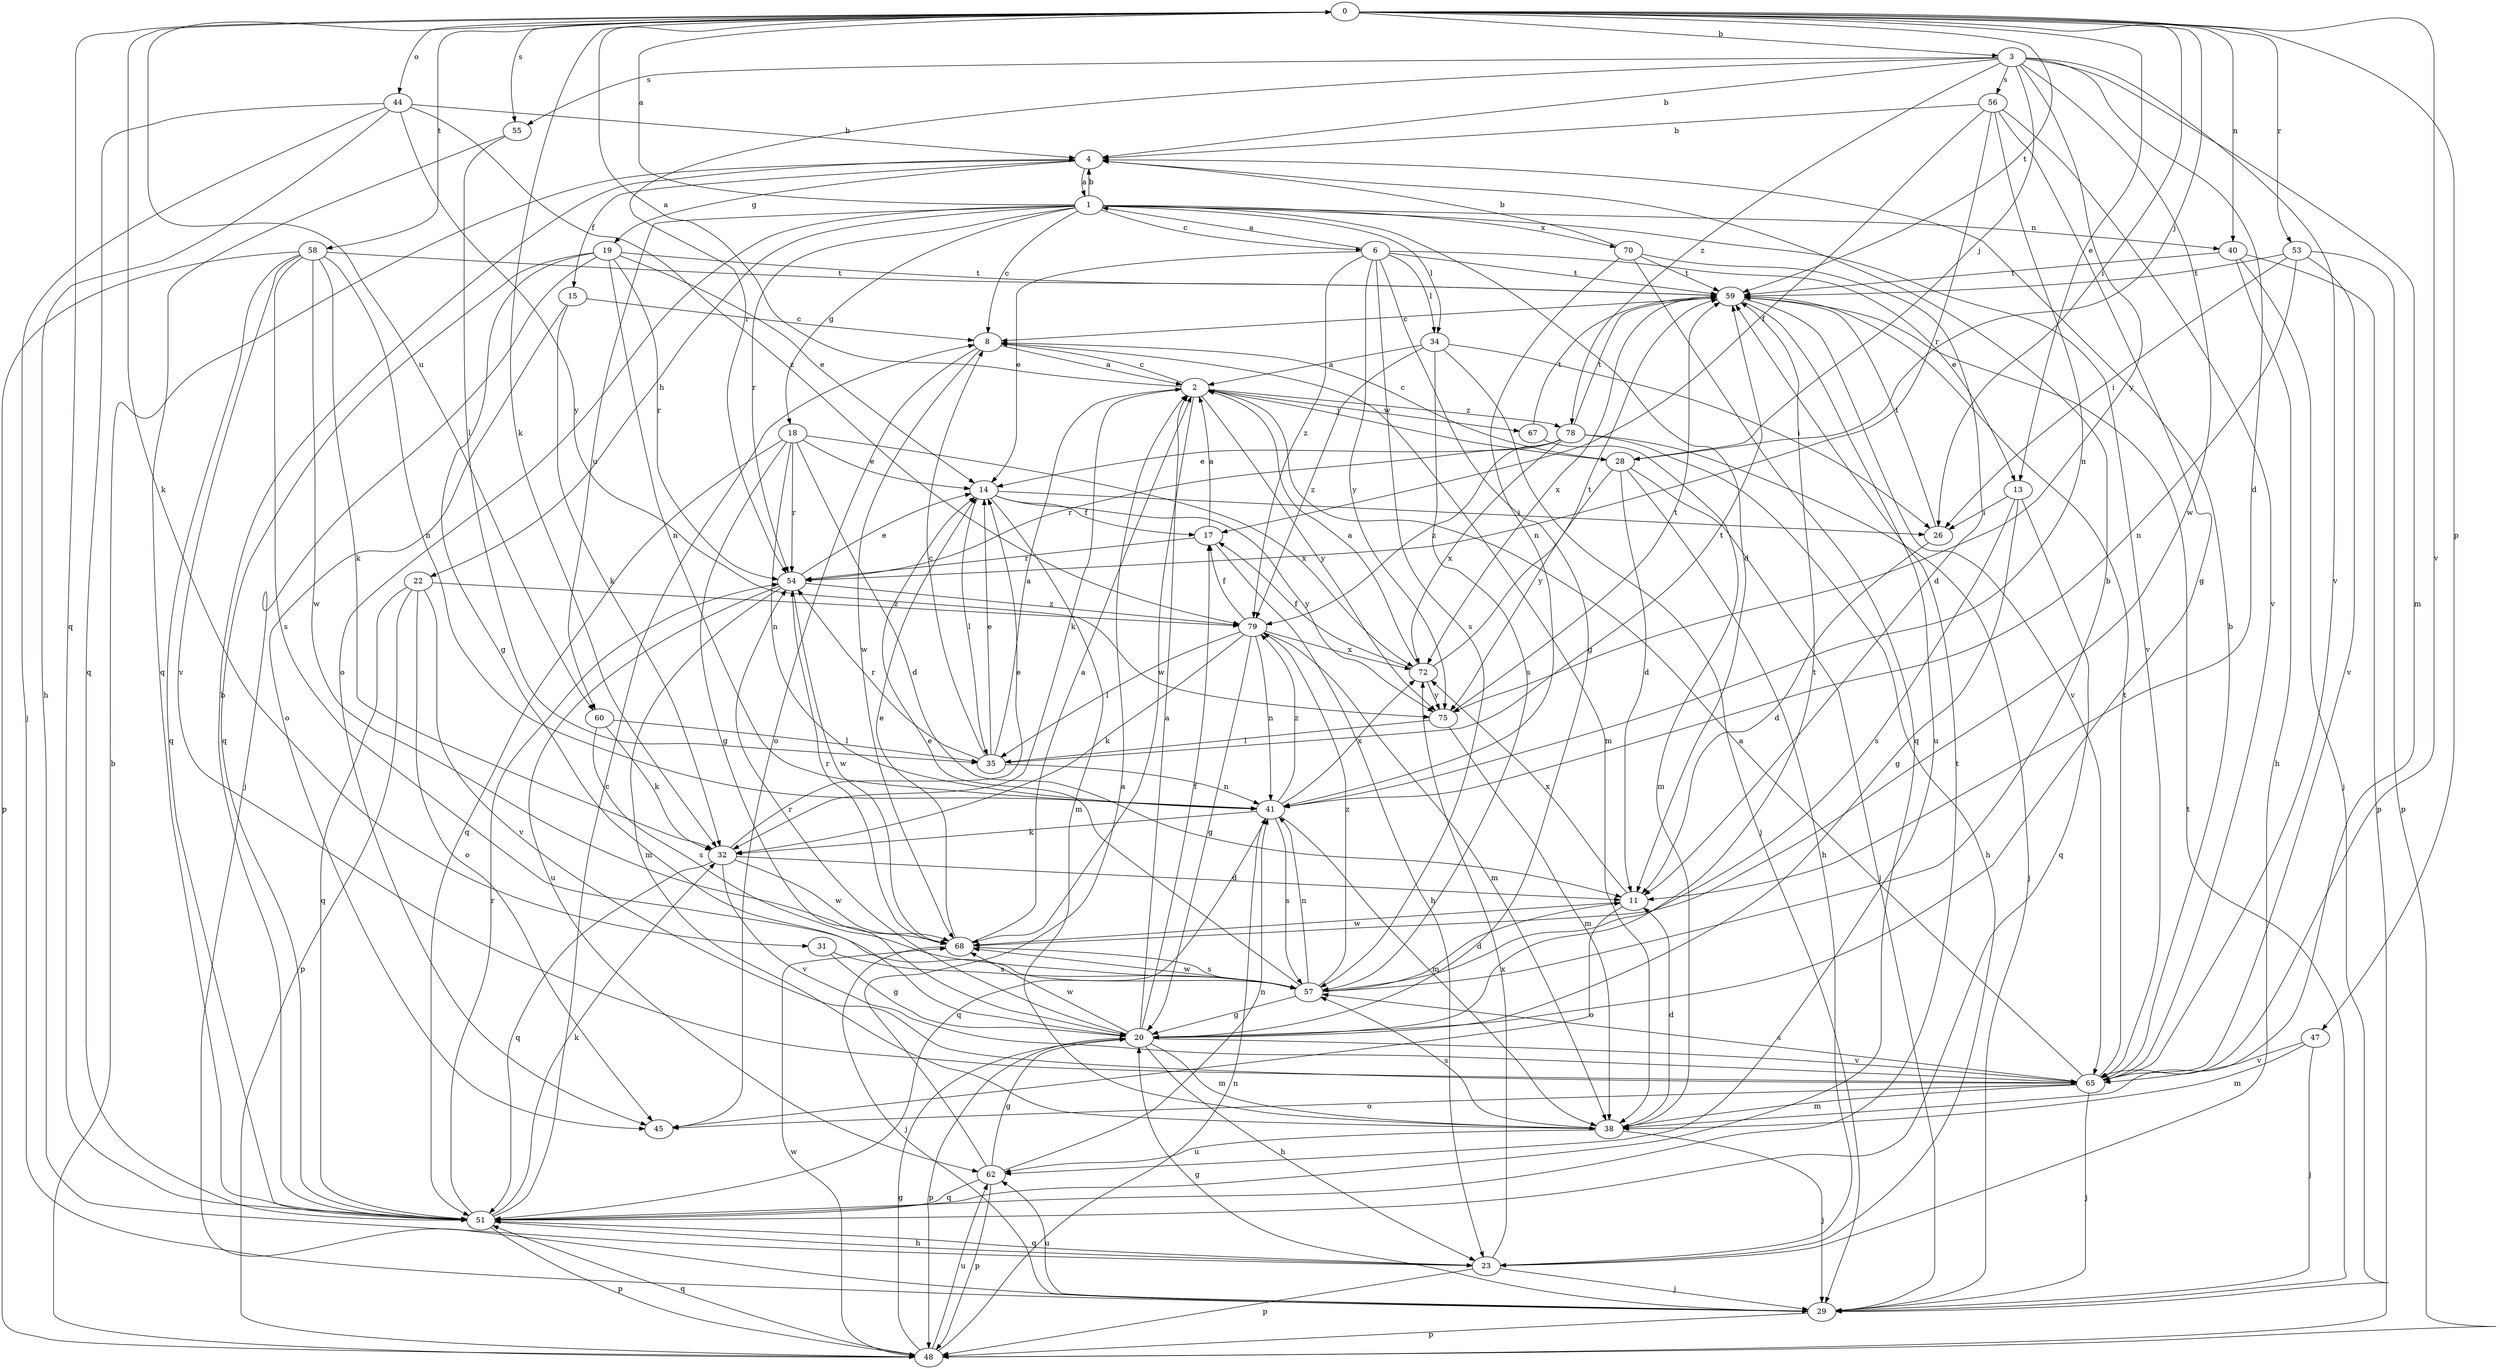 strict digraph  {
0;
1;
2;
3;
4;
6;
8;
11;
13;
14;
15;
17;
18;
19;
20;
22;
23;
26;
28;
29;
31;
32;
34;
35;
38;
40;
41;
44;
45;
47;
48;
51;
53;
54;
55;
56;
57;
58;
59;
60;
62;
65;
67;
68;
70;
72;
75;
78;
79;
0 -> 3  [label=b];
0 -> 13  [label=e];
0 -> 26  [label=i];
0 -> 28  [label=j];
0 -> 31  [label=k];
0 -> 32  [label=k];
0 -> 40  [label=n];
0 -> 44  [label=o];
0 -> 47  [label=p];
0 -> 51  [label=q];
0 -> 53  [label=r];
0 -> 55  [label=s];
0 -> 58  [label=t];
0 -> 59  [label=t];
0 -> 60  [label=u];
0 -> 65  [label=v];
1 -> 0  [label=a];
1 -> 4  [label=b];
1 -> 6  [label=c];
1 -> 8  [label=c];
1 -> 11  [label=d];
1 -> 18  [label=g];
1 -> 22  [label=h];
1 -> 34  [label=l];
1 -> 40  [label=n];
1 -> 45  [label=o];
1 -> 54  [label=r];
1 -> 60  [label=u];
1 -> 65  [label=v];
1 -> 70  [label=x];
2 -> 0  [label=a];
2 -> 8  [label=c];
2 -> 28  [label=j];
2 -> 32  [label=k];
2 -> 67  [label=w];
2 -> 68  [label=w];
2 -> 75  [label=y];
2 -> 78  [label=z];
3 -> 4  [label=b];
3 -> 11  [label=d];
3 -> 28  [label=j];
3 -> 38  [label=m];
3 -> 54  [label=r];
3 -> 55  [label=s];
3 -> 56  [label=s];
3 -> 65  [label=v];
3 -> 68  [label=w];
3 -> 75  [label=y];
3 -> 78  [label=z];
4 -> 1  [label=a];
4 -> 15  [label=f];
4 -> 19  [label=g];
6 -> 1  [label=a];
6 -> 13  [label=e];
6 -> 14  [label=e];
6 -> 20  [label=g];
6 -> 34  [label=l];
6 -> 57  [label=s];
6 -> 59  [label=t];
6 -> 75  [label=y];
6 -> 79  [label=z];
8 -> 2  [label=a];
8 -> 38  [label=m];
8 -> 45  [label=o];
8 -> 68  [label=w];
11 -> 45  [label=o];
11 -> 68  [label=w];
11 -> 72  [label=x];
13 -> 20  [label=g];
13 -> 26  [label=i];
13 -> 51  [label=q];
13 -> 57  [label=s];
14 -> 17  [label=f];
14 -> 26  [label=i];
14 -> 35  [label=l];
14 -> 38  [label=m];
14 -> 75  [label=y];
15 -> 8  [label=c];
15 -> 32  [label=k];
15 -> 45  [label=o];
17 -> 2  [label=a];
17 -> 23  [label=h];
17 -> 54  [label=r];
18 -> 11  [label=d];
18 -> 14  [label=e];
18 -> 20  [label=g];
18 -> 41  [label=n];
18 -> 51  [label=q];
18 -> 54  [label=r];
18 -> 72  [label=x];
19 -> 14  [label=e];
19 -> 20  [label=g];
19 -> 29  [label=j];
19 -> 41  [label=n];
19 -> 51  [label=q];
19 -> 54  [label=r];
19 -> 59  [label=t];
20 -> 2  [label=a];
20 -> 17  [label=f];
20 -> 23  [label=h];
20 -> 38  [label=m];
20 -> 48  [label=p];
20 -> 54  [label=r];
20 -> 59  [label=t];
20 -> 65  [label=v];
20 -> 68  [label=w];
22 -> 45  [label=o];
22 -> 48  [label=p];
22 -> 51  [label=q];
22 -> 65  [label=v];
22 -> 79  [label=z];
23 -> 29  [label=j];
23 -> 48  [label=p];
23 -> 51  [label=q];
23 -> 72  [label=x];
26 -> 11  [label=d];
26 -> 59  [label=t];
28 -> 8  [label=c];
28 -> 11  [label=d];
28 -> 23  [label=h];
28 -> 29  [label=j];
28 -> 75  [label=y];
29 -> 20  [label=g];
29 -> 48  [label=p];
29 -> 59  [label=t];
29 -> 62  [label=u];
31 -> 20  [label=g];
31 -> 57  [label=s];
32 -> 11  [label=d];
32 -> 14  [label=e];
32 -> 51  [label=q];
32 -> 65  [label=v];
32 -> 68  [label=w];
34 -> 2  [label=a];
34 -> 26  [label=i];
34 -> 29  [label=j];
34 -> 57  [label=s];
34 -> 79  [label=z];
35 -> 2  [label=a];
35 -> 8  [label=c];
35 -> 14  [label=e];
35 -> 41  [label=n];
35 -> 54  [label=r];
35 -> 59  [label=t];
38 -> 11  [label=d];
38 -> 29  [label=j];
38 -> 57  [label=s];
38 -> 62  [label=u];
40 -> 23  [label=h];
40 -> 29  [label=j];
40 -> 48  [label=p];
40 -> 59  [label=t];
41 -> 32  [label=k];
41 -> 38  [label=m];
41 -> 51  [label=q];
41 -> 57  [label=s];
41 -> 72  [label=x];
41 -> 79  [label=z];
44 -> 4  [label=b];
44 -> 23  [label=h];
44 -> 29  [label=j];
44 -> 51  [label=q];
44 -> 75  [label=y];
44 -> 79  [label=z];
47 -> 29  [label=j];
47 -> 38  [label=m];
47 -> 65  [label=v];
48 -> 4  [label=b];
48 -> 20  [label=g];
48 -> 41  [label=n];
48 -> 51  [label=q];
48 -> 62  [label=u];
48 -> 68  [label=w];
51 -> 4  [label=b];
51 -> 8  [label=c];
51 -> 23  [label=h];
51 -> 32  [label=k];
51 -> 48  [label=p];
51 -> 54  [label=r];
51 -> 59  [label=t];
53 -> 26  [label=i];
53 -> 41  [label=n];
53 -> 48  [label=p];
53 -> 59  [label=t];
53 -> 65  [label=v];
54 -> 14  [label=e];
54 -> 38  [label=m];
54 -> 62  [label=u];
54 -> 68  [label=w];
54 -> 79  [label=z];
55 -> 35  [label=l];
55 -> 51  [label=q];
56 -> 4  [label=b];
56 -> 17  [label=f];
56 -> 20  [label=g];
56 -> 41  [label=n];
56 -> 54  [label=r];
56 -> 65  [label=v];
57 -> 4  [label=b];
57 -> 11  [label=d];
57 -> 14  [label=e];
57 -> 20  [label=g];
57 -> 41  [label=n];
57 -> 68  [label=w];
57 -> 79  [label=z];
58 -> 32  [label=k];
58 -> 41  [label=n];
58 -> 48  [label=p];
58 -> 51  [label=q];
58 -> 57  [label=s];
58 -> 59  [label=t];
58 -> 65  [label=v];
58 -> 68  [label=w];
59 -> 8  [label=c];
59 -> 62  [label=u];
59 -> 65  [label=v];
59 -> 72  [label=x];
60 -> 32  [label=k];
60 -> 35  [label=l];
60 -> 57  [label=s];
62 -> 2  [label=a];
62 -> 20  [label=g];
62 -> 41  [label=n];
62 -> 48  [label=p];
62 -> 51  [label=q];
65 -> 2  [label=a];
65 -> 4  [label=b];
65 -> 29  [label=j];
65 -> 38  [label=m];
65 -> 45  [label=o];
65 -> 57  [label=s];
65 -> 59  [label=t];
67 -> 38  [label=m];
67 -> 59  [label=t];
68 -> 2  [label=a];
68 -> 14  [label=e];
68 -> 29  [label=j];
68 -> 54  [label=r];
68 -> 57  [label=s];
70 -> 4  [label=b];
70 -> 11  [label=d];
70 -> 41  [label=n];
70 -> 51  [label=q];
70 -> 59  [label=t];
72 -> 2  [label=a];
72 -> 17  [label=f];
72 -> 59  [label=t];
72 -> 75  [label=y];
75 -> 35  [label=l];
75 -> 38  [label=m];
75 -> 59  [label=t];
78 -> 14  [label=e];
78 -> 23  [label=h];
78 -> 29  [label=j];
78 -> 54  [label=r];
78 -> 59  [label=t];
78 -> 72  [label=x];
78 -> 79  [label=z];
79 -> 17  [label=f];
79 -> 20  [label=g];
79 -> 32  [label=k];
79 -> 35  [label=l];
79 -> 38  [label=m];
79 -> 41  [label=n];
79 -> 72  [label=x];
}
